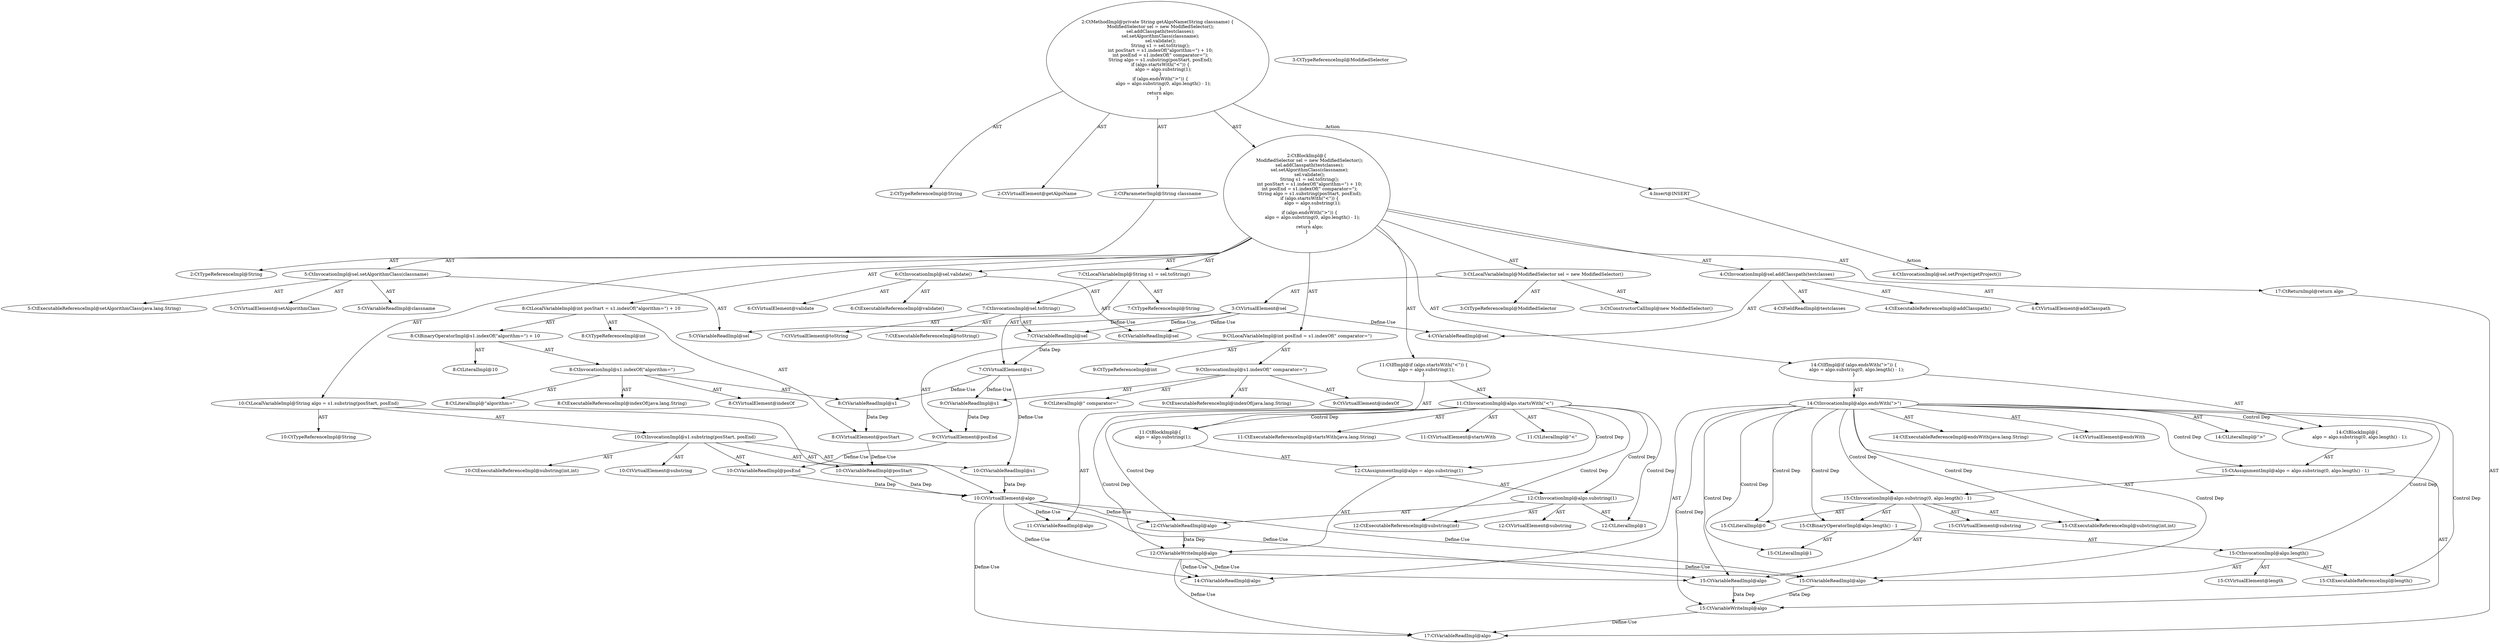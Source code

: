 digraph "getAlgoName#?,String" {
0 [label="2:CtTypeReferenceImpl@String" shape=ellipse]
1 [label="2:CtVirtualElement@getAlgoName" shape=ellipse]
2 [label="2:CtParameterImpl@String classname" shape=ellipse]
3 [label="2:CtTypeReferenceImpl@String" shape=ellipse]
4 [label="3:CtTypeReferenceImpl@ModifiedSelector" shape=ellipse]
5 [label="3:CtTypeReferenceImpl@ModifiedSelector" shape=ellipse]
6 [label="3:CtConstructorCallImpl@new ModifiedSelector()" shape=ellipse]
7 [label="3:CtVirtualElement@sel" shape=ellipse]
8 [label="3:CtLocalVariableImpl@ModifiedSelector sel = new ModifiedSelector()" shape=ellipse]
9 [label="4:CtExecutableReferenceImpl@addClasspath()" shape=ellipse]
10 [label="4:CtVirtualElement@addClasspath" shape=ellipse]
11 [label="4:CtVariableReadImpl@sel" shape=ellipse]
12 [label="4:CtFieldReadImpl@testclasses" shape=ellipse]
13 [label="4:CtInvocationImpl@sel.addClasspath(testclasses)" shape=ellipse]
14 [label="5:CtExecutableReferenceImpl@setAlgorithmClass(java.lang.String)" shape=ellipse]
15 [label="5:CtVirtualElement@setAlgorithmClass" shape=ellipse]
16 [label="5:CtVariableReadImpl@sel" shape=ellipse]
17 [label="5:CtVariableReadImpl@classname" shape=ellipse]
18 [label="5:CtInvocationImpl@sel.setAlgorithmClass(classname)" shape=ellipse]
19 [label="6:CtExecutableReferenceImpl@validate()" shape=ellipse]
20 [label="6:CtVirtualElement@validate" shape=ellipse]
21 [label="6:CtVariableReadImpl@sel" shape=ellipse]
22 [label="6:CtInvocationImpl@sel.validate()" shape=ellipse]
23 [label="7:CtTypeReferenceImpl@String" shape=ellipse]
24 [label="7:CtExecutableReferenceImpl@toString()" shape=ellipse]
25 [label="7:CtVirtualElement@toString" shape=ellipse]
26 [label="7:CtVariableReadImpl@sel" shape=ellipse]
27 [label="7:CtInvocationImpl@sel.toString()" shape=ellipse]
28 [label="7:CtVirtualElement@s1" shape=ellipse]
29 [label="7:CtLocalVariableImpl@String s1 = sel.toString()" shape=ellipse]
30 [label="8:CtTypeReferenceImpl@int" shape=ellipse]
31 [label="8:CtExecutableReferenceImpl@indexOf(java.lang.String)" shape=ellipse]
32 [label="8:CtVirtualElement@indexOf" shape=ellipse]
33 [label="8:CtVariableReadImpl@s1" shape=ellipse]
34 [label="8:CtLiteralImpl@\"algorithm=\"" shape=ellipse]
35 [label="8:CtInvocationImpl@s1.indexOf(\"algorithm=\")" shape=ellipse]
36 [label="8:CtLiteralImpl@10" shape=ellipse]
37 [label="8:CtBinaryOperatorImpl@s1.indexOf(\"algorithm=\") + 10" shape=ellipse]
38 [label="8:CtVirtualElement@posStart" shape=ellipse]
39 [label="8:CtLocalVariableImpl@int posStart = s1.indexOf(\"algorithm=\") + 10" shape=ellipse]
40 [label="9:CtTypeReferenceImpl@int" shape=ellipse]
41 [label="9:CtExecutableReferenceImpl@indexOf(java.lang.String)" shape=ellipse]
42 [label="9:CtVirtualElement@indexOf" shape=ellipse]
43 [label="9:CtVariableReadImpl@s1" shape=ellipse]
44 [label="9:CtLiteralImpl@\" comparator=\"" shape=ellipse]
45 [label="9:CtInvocationImpl@s1.indexOf(\" comparator=\")" shape=ellipse]
46 [label="9:CtVirtualElement@posEnd" shape=ellipse]
47 [label="9:CtLocalVariableImpl@int posEnd = s1.indexOf(\" comparator=\")" shape=ellipse]
48 [label="10:CtTypeReferenceImpl@String" shape=ellipse]
49 [label="10:CtExecutableReferenceImpl@substring(int,int)" shape=ellipse]
50 [label="10:CtVirtualElement@substring" shape=ellipse]
51 [label="10:CtVariableReadImpl@s1" shape=ellipse]
52 [label="10:CtVariableReadImpl@posStart" shape=ellipse]
53 [label="10:CtVariableReadImpl@posEnd" shape=ellipse]
54 [label="10:CtInvocationImpl@s1.substring(posStart, posEnd)" shape=ellipse]
55 [label="10:CtVirtualElement@algo" shape=ellipse]
56 [label="10:CtLocalVariableImpl@String algo = s1.substring(posStart, posEnd)" shape=ellipse]
57 [label="11:CtExecutableReferenceImpl@startsWith(java.lang.String)" shape=ellipse]
58 [label="11:CtVirtualElement@startsWith" shape=ellipse]
59 [label="11:CtVariableReadImpl@algo" shape=ellipse]
60 [label="11:CtLiteralImpl@\"<\"" shape=ellipse]
61 [label="11:CtInvocationImpl@algo.startsWith(\"<\")" shape=ellipse]
62 [label="12:CtVariableWriteImpl@algo" shape=ellipse]
63 [label="12:CtExecutableReferenceImpl@substring(int)" shape=ellipse]
64 [label="12:CtVirtualElement@substring" shape=ellipse]
65 [label="12:CtVariableReadImpl@algo" shape=ellipse]
66 [label="12:CtLiteralImpl@1" shape=ellipse]
67 [label="12:CtInvocationImpl@algo.substring(1)" shape=ellipse]
68 [label="12:CtAssignmentImpl@algo = algo.substring(1)" shape=ellipse]
69 [label="11:CtBlockImpl@\{
    algo = algo.substring(1);
\}" shape=ellipse]
70 [label="11:CtIfImpl@if (algo.startsWith(\"<\")) \{
    algo = algo.substring(1);
\}" shape=ellipse]
71 [label="14:CtExecutableReferenceImpl@endsWith(java.lang.String)" shape=ellipse]
72 [label="14:CtVirtualElement@endsWith" shape=ellipse]
73 [label="14:CtVariableReadImpl@algo" shape=ellipse]
74 [label="14:CtLiteralImpl@\">\"" shape=ellipse]
75 [label="14:CtInvocationImpl@algo.endsWith(\">\")" shape=ellipse]
76 [label="15:CtVariableWriteImpl@algo" shape=ellipse]
77 [label="15:CtExecutableReferenceImpl@substring(int,int)" shape=ellipse]
78 [label="15:CtVirtualElement@substring" shape=ellipse]
79 [label="15:CtVariableReadImpl@algo" shape=ellipse]
80 [label="15:CtLiteralImpl@0" shape=ellipse]
81 [label="15:CtExecutableReferenceImpl@length()" shape=ellipse]
82 [label="15:CtVirtualElement@length" shape=ellipse]
83 [label="15:CtVariableReadImpl@algo" shape=ellipse]
84 [label="15:CtInvocationImpl@algo.length()" shape=ellipse]
85 [label="15:CtLiteralImpl@1" shape=ellipse]
86 [label="15:CtBinaryOperatorImpl@algo.length() - 1" shape=ellipse]
87 [label="15:CtInvocationImpl@algo.substring(0, algo.length() - 1)" shape=ellipse]
88 [label="15:CtAssignmentImpl@algo = algo.substring(0, algo.length() - 1)" shape=ellipse]
89 [label="14:CtBlockImpl@\{
    algo = algo.substring(0, algo.length() - 1);
\}" shape=ellipse]
90 [label="14:CtIfImpl@if (algo.endsWith(\">\")) \{
    algo = algo.substring(0, algo.length() - 1);
\}" shape=ellipse]
91 [label="17:CtVariableReadImpl@algo" shape=ellipse]
92 [label="17:CtReturnImpl@return algo" shape=ellipse]
93 [label="2:CtBlockImpl@\{
    ModifiedSelector sel = new ModifiedSelector();
    sel.addClasspath(testclasses);
    sel.setAlgorithmClass(classname);
    sel.validate();
    String s1 = sel.toString();
    int posStart = s1.indexOf(\"algorithm=\") + 10;
    int posEnd = s1.indexOf(\" comparator=\");
    String algo = s1.substring(posStart, posEnd);
    if (algo.startsWith(\"<\")) \{
        algo = algo.substring(1);
    \}
    if (algo.endsWith(\">\")) \{
        algo = algo.substring(0, algo.length() - 1);
    \}
    return algo;
\}" shape=ellipse]
94 [label="2:CtMethodImpl@private String getAlgoName(String classname) \{
    ModifiedSelector sel = new ModifiedSelector();
    sel.addClasspath(testclasses);
    sel.setAlgorithmClass(classname);
    sel.validate();
    String s1 = sel.toString();
    int posStart = s1.indexOf(\"algorithm=\") + 10;
    int posEnd = s1.indexOf(\" comparator=\");
    String algo = s1.substring(posStart, posEnd);
    if (algo.startsWith(\"<\")) \{
        algo = algo.substring(1);
    \}
    if (algo.endsWith(\">\")) \{
        algo = algo.substring(0, algo.length() - 1);
    \}
    return algo;
\}" shape=ellipse]
95 [label="4:Insert@INSERT" shape=ellipse]
96 [label="4:CtInvocationImpl@sel.setProject(getProject())" shape=ellipse]
2 -> 3 [label="AST"];
7 -> 11 [label="Define-Use"];
7 -> 16 [label="Define-Use"];
7 -> 21 [label="Define-Use"];
7 -> 26 [label="Define-Use"];
8 -> 7 [label="AST"];
8 -> 4 [label="AST"];
8 -> 6 [label="AST"];
13 -> 10 [label="AST"];
13 -> 11 [label="AST"];
13 -> 9 [label="AST"];
13 -> 12 [label="AST"];
18 -> 15 [label="AST"];
18 -> 16 [label="AST"];
18 -> 14 [label="AST"];
18 -> 17 [label="AST"];
22 -> 20 [label="AST"];
22 -> 21 [label="AST"];
22 -> 19 [label="AST"];
26 -> 28 [label="Data Dep"];
27 -> 25 [label="AST"];
27 -> 26 [label="AST"];
27 -> 24 [label="AST"];
28 -> 33 [label="Define-Use"];
28 -> 43 [label="Define-Use"];
28 -> 51 [label="Define-Use"];
29 -> 28 [label="AST"];
29 -> 23 [label="AST"];
29 -> 27 [label="AST"];
33 -> 38 [label="Data Dep"];
35 -> 32 [label="AST"];
35 -> 33 [label="AST"];
35 -> 31 [label="AST"];
35 -> 34 [label="AST"];
37 -> 35 [label="AST"];
37 -> 36 [label="AST"];
38 -> 52 [label="Define-Use"];
39 -> 38 [label="AST"];
39 -> 30 [label="AST"];
39 -> 37 [label="AST"];
43 -> 46 [label="Data Dep"];
45 -> 42 [label="AST"];
45 -> 43 [label="AST"];
45 -> 41 [label="AST"];
45 -> 44 [label="AST"];
46 -> 53 [label="Define-Use"];
47 -> 46 [label="AST"];
47 -> 40 [label="AST"];
47 -> 45 [label="AST"];
51 -> 55 [label="Data Dep"];
52 -> 55 [label="Data Dep"];
53 -> 55 [label="Data Dep"];
54 -> 50 [label="AST"];
54 -> 51 [label="AST"];
54 -> 49 [label="AST"];
54 -> 52 [label="AST"];
54 -> 53 [label="AST"];
55 -> 59 [label="Define-Use"];
55 -> 65 [label="Define-Use"];
55 -> 73 [label="Define-Use"];
55 -> 79 [label="Define-Use"];
55 -> 83 [label="Define-Use"];
55 -> 91 [label="Define-Use"];
56 -> 55 [label="AST"];
56 -> 48 [label="AST"];
56 -> 54 [label="AST"];
61 -> 58 [label="AST"];
61 -> 59 [label="AST"];
61 -> 57 [label="AST"];
61 -> 60 [label="AST"];
61 -> 69 [label="Control Dep"];
61 -> 68 [label="Control Dep"];
61 -> 62 [label="Control Dep"];
61 -> 67 [label="Control Dep"];
61 -> 63 [label="Control Dep"];
61 -> 65 [label="Control Dep"];
61 -> 66 [label="Control Dep"];
62 -> 73 [label="Define-Use"];
62 -> 79 [label="Define-Use"];
62 -> 83 [label="Define-Use"];
62 -> 91 [label="Define-Use"];
65 -> 62 [label="Data Dep"];
67 -> 64 [label="AST"];
67 -> 65 [label="AST"];
67 -> 63 [label="AST"];
67 -> 66 [label="AST"];
68 -> 62 [label="AST"];
68 -> 67 [label="AST"];
69 -> 68 [label="AST"];
70 -> 61 [label="AST"];
70 -> 69 [label="AST"];
75 -> 72 [label="AST"];
75 -> 73 [label="AST"];
75 -> 71 [label="AST"];
75 -> 74 [label="AST"];
75 -> 89 [label="Control Dep"];
75 -> 88 [label="Control Dep"];
75 -> 76 [label="Control Dep"];
75 -> 87 [label="Control Dep"];
75 -> 77 [label="Control Dep"];
75 -> 79 [label="Control Dep"];
75 -> 80 [label="Control Dep"];
75 -> 86 [label="Control Dep"];
75 -> 84 [label="Control Dep"];
75 -> 81 [label="Control Dep"];
75 -> 83 [label="Control Dep"];
75 -> 85 [label="Control Dep"];
76 -> 91 [label="Define-Use"];
79 -> 76 [label="Data Dep"];
83 -> 76 [label="Data Dep"];
84 -> 82 [label="AST"];
84 -> 83 [label="AST"];
84 -> 81 [label="AST"];
86 -> 84 [label="AST"];
86 -> 85 [label="AST"];
87 -> 78 [label="AST"];
87 -> 79 [label="AST"];
87 -> 77 [label="AST"];
87 -> 80 [label="AST"];
87 -> 86 [label="AST"];
88 -> 76 [label="AST"];
88 -> 87 [label="AST"];
89 -> 88 [label="AST"];
90 -> 75 [label="AST"];
90 -> 89 [label="AST"];
92 -> 91 [label="AST"];
93 -> 8 [label="AST"];
93 -> 13 [label="AST"];
93 -> 18 [label="AST"];
93 -> 22 [label="AST"];
93 -> 29 [label="AST"];
93 -> 39 [label="AST"];
93 -> 47 [label="AST"];
93 -> 56 [label="AST"];
93 -> 70 [label="AST"];
93 -> 90 [label="AST"];
93 -> 92 [label="AST"];
94 -> 1 [label="AST"];
94 -> 0 [label="AST"];
94 -> 2 [label="AST"];
94 -> 93 [label="AST"];
94 -> 95 [label="Action"];
95 -> 96 [label="Action"];
}
